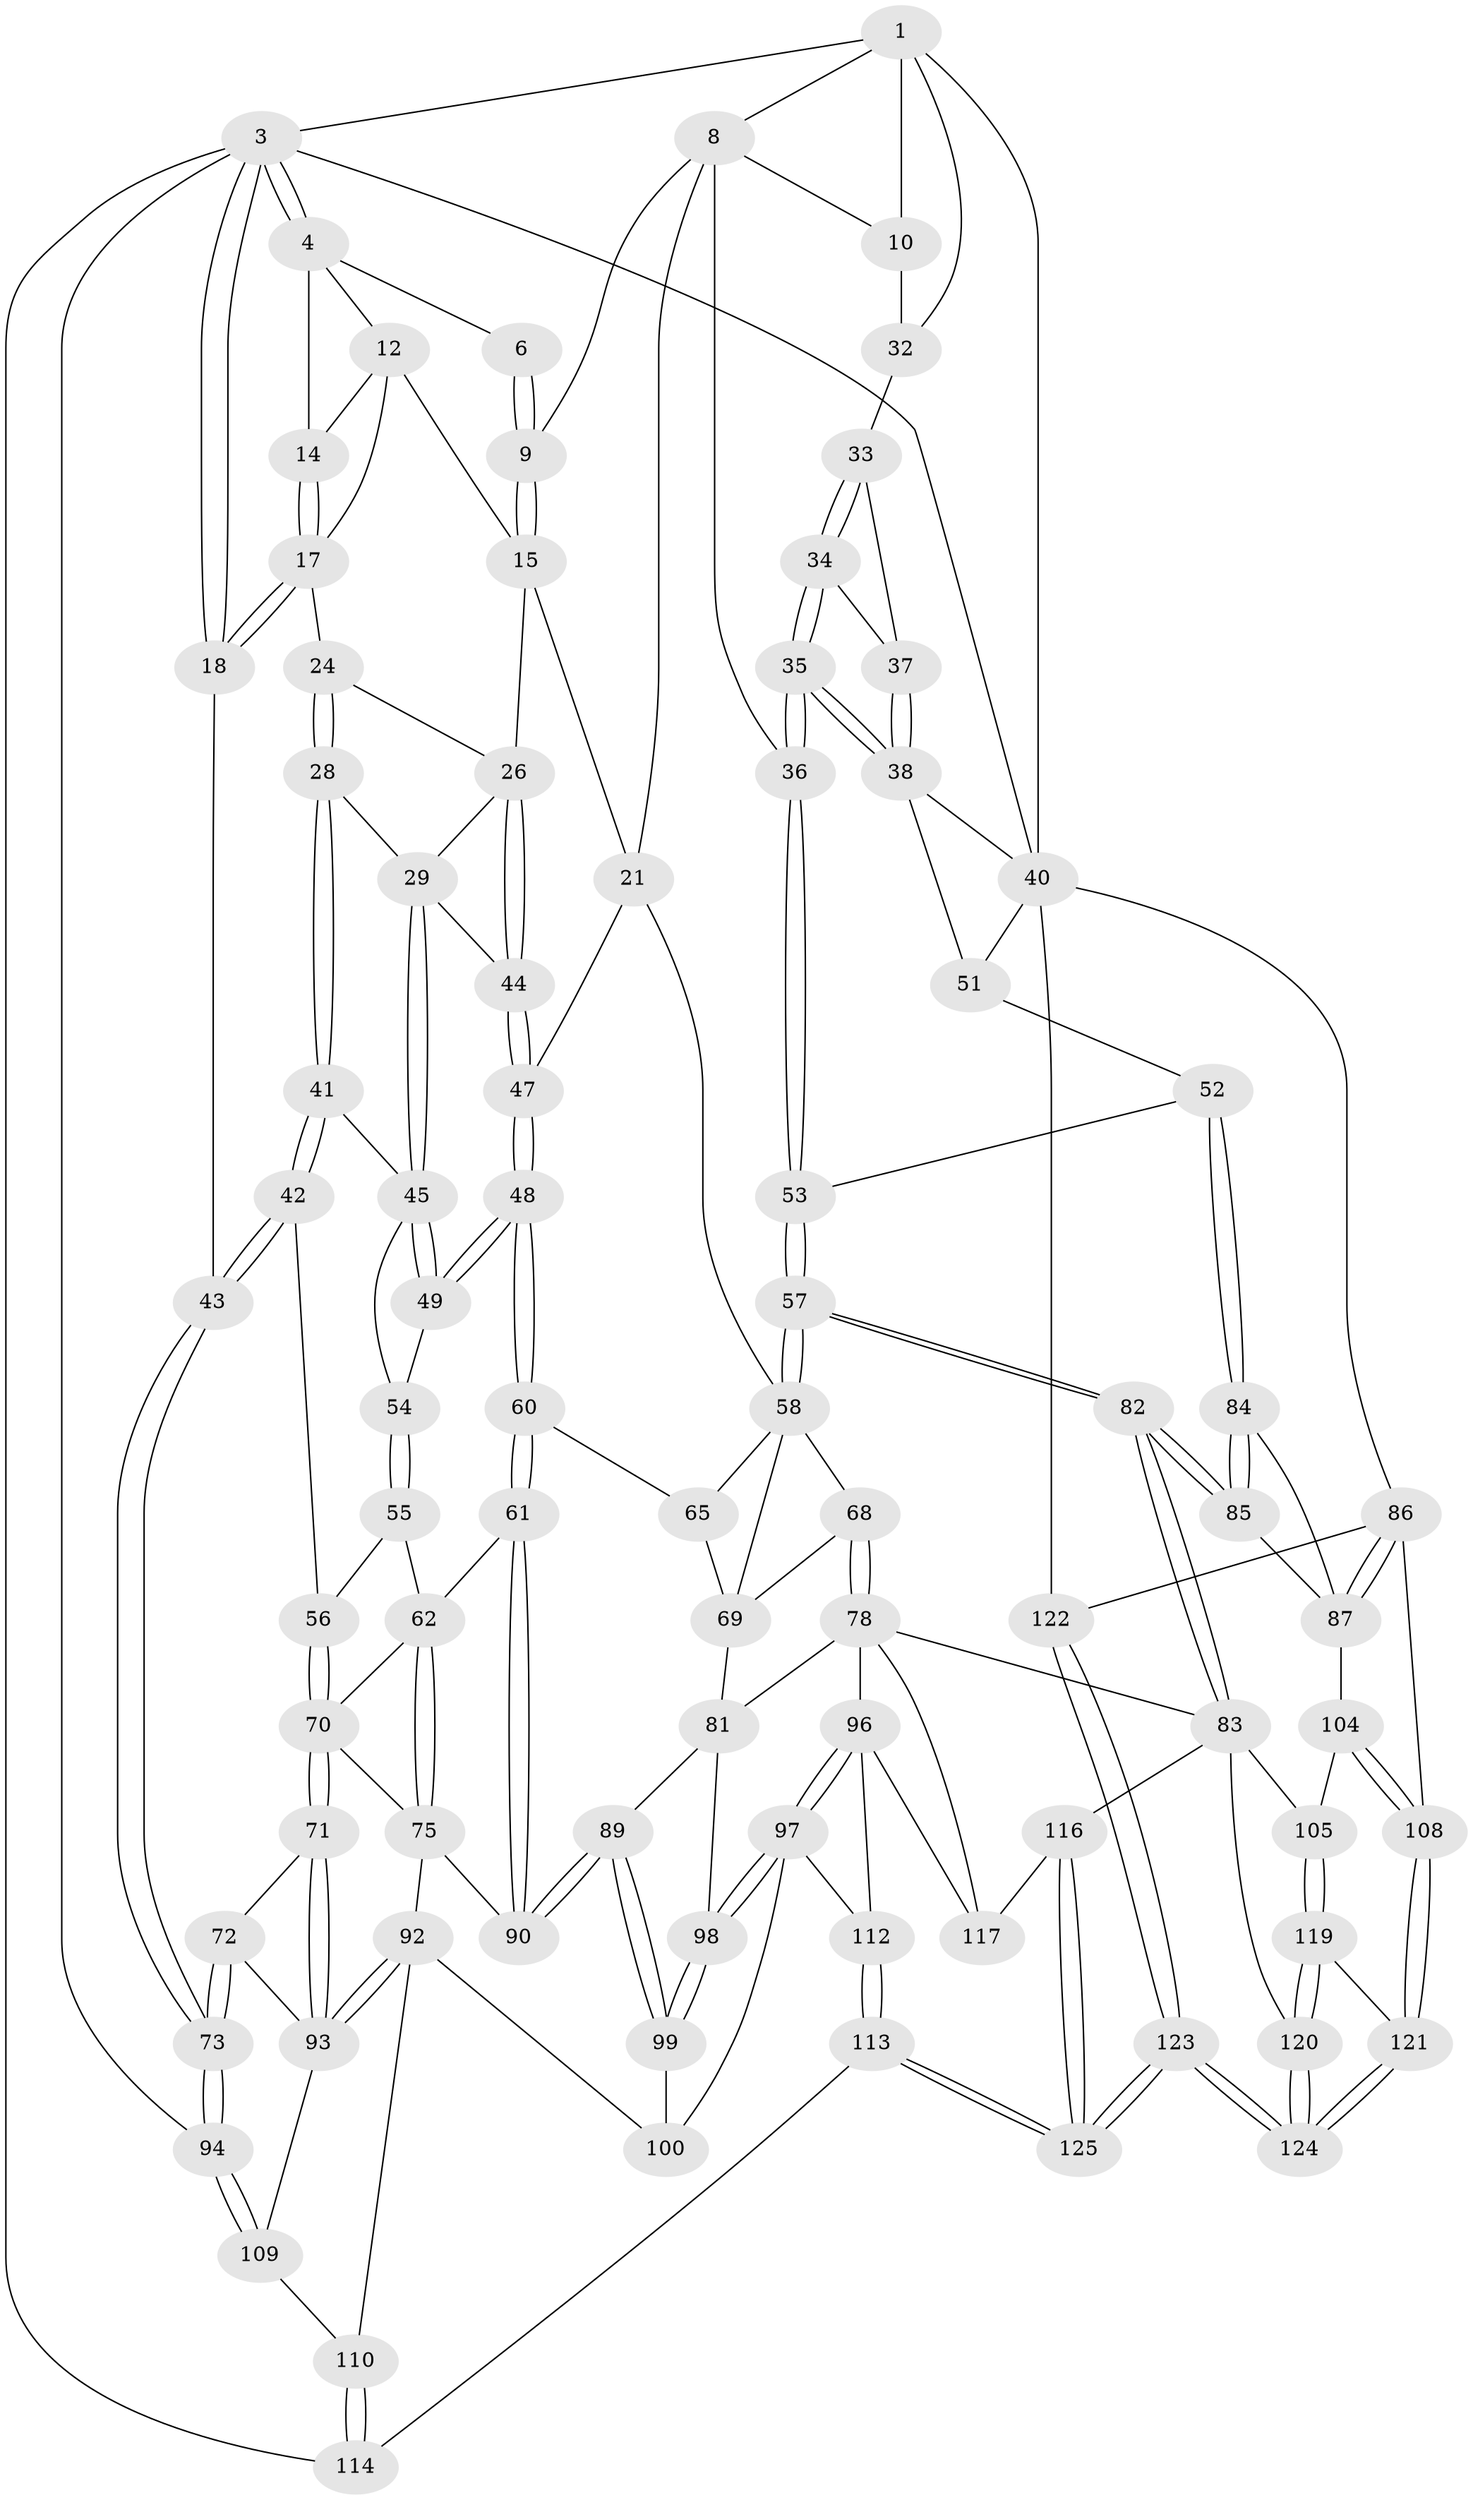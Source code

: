 // original degree distribution, {3: 0.024, 5: 0.504, 6: 0.232, 4: 0.24}
// Generated by graph-tools (version 1.1) at 2025/21/03/04/25 18:21:21]
// undirected, 87 vertices, 210 edges
graph export_dot {
graph [start="1"]
  node [color=gray90,style=filled];
  1 [pos="+0.5823297407606663+0",super="+2+7"];
  3 [pos="+0+0",super="+95"];
  4 [pos="+0.06930440097184586+0",super="+5"];
  6 [pos="+0.5098120564092281+0"];
  8 [pos="+0.5976361751744311+0.08241169110371425",super="+19"];
  9 [pos="+0.4759035296533425+0.10361801079406155"];
  10 [pos="+0.7399809032056192+0.17201683301755324",super="+11"];
  12 [pos="+0.2849976513157558+0.051234955575607824",super="+13"];
  14 [pos="+0.08077937472185241+0"];
  15 [pos="+0.4454551378241656+0.16478535020382742",super="+16+22"];
  17 [pos="+0+0.2153883243692548",super="+23"];
  18 [pos="+0+0.27043371209064543"];
  21 [pos="+0.5750148355527789+0.3136609563431179",super="+50"];
  24 [pos="+0.16207971083302997+0.24391346404571884",super="+25"];
  26 [pos="+0.3607156384692397+0.32286949065582643",super="+27"];
  28 [pos="+0.17349077112077488+0.2801544213375643"];
  29 [pos="+0.1863250743809566+0.29163199427969655",super="+30"];
  32 [pos="+0.8458344329265598+0.14684660676851014"];
  33 [pos="+0.8529454516502215+0.19825092593278937"];
  34 [pos="+0.8291837608024335+0.36632228946790707"];
  35 [pos="+0.8208604671362613+0.3907316896921887"];
  36 [pos="+0.7871699003737536+0.41545167385801574"];
  37 [pos="+0.8945984208380918+0.3038296701114949"];
  38 [pos="+0.9534995139518527+0.3693936647879762",super="+39"];
  40 [pos="+1+0.29805327487650374",super="+66"];
  41 [pos="+0.09783236805090438+0.3630334412517162"];
  42 [pos="+0+0.3927757294435004"];
  43 [pos="+0+0.36556659964821325"];
  44 [pos="+0.31142619009682737+0.38138297743981286"];
  45 [pos="+0.18971020898101026+0.3603353357701365",super="+46"];
  47 [pos="+0.32010687713072655+0.4402980023728767"];
  48 [pos="+0.31284471573341177+0.4598574628752596"];
  49 [pos="+0.1986860643380363+0.433091232721514"];
  51 [pos="+0.9135022831324147+0.4866942484127246"];
  52 [pos="+0.8060883628892331+0.49857571691824537"];
  53 [pos="+0.8030850400047213+0.49418059917819057"];
  54 [pos="+0.14382402416976384+0.46875381909754976"];
  55 [pos="+0.13190883469932463+0.4915911221726431"];
  56 [pos="+0.12127731829764678+0.49884477434990704"];
  57 [pos="+0.6206558284695024+0.5250022739395843"];
  58 [pos="+0.5561664266556899+0.4301865241985477",super="+59"];
  60 [pos="+0.3198876881442973+0.5159948600619192"];
  61 [pos="+0.3125725340018019+0.5262313884555426"];
  62 [pos="+0.24500361313578492+0.5393950251549389",super="+63"];
  65 [pos="+0.3597722184323905+0.525211621438176"];
  68 [pos="+0.4956294290085907+0.567098880251618"];
  69 [pos="+0.47486076118458975+0.5731497028013798",super="+77"];
  70 [pos="+0.097311802215459+0.5470862447274025",super="+74"];
  71 [pos="+0.09085103326241861+0.5529683940228948"];
  72 [pos="+0+0.6012377755213113"];
  73 [pos="+0+0.6254502966737567"];
  75 [pos="+0.1935145669403306+0.604673562074265",super="+91"];
  78 [pos="+0.6005633310488766+0.7104136993272502",super="+79"];
  81 [pos="+0.43371239152860214+0.6368463810421151",super="+88"];
  82 [pos="+0.6351266878828535+0.6890719427789"];
  83 [pos="+0.6262628591069653+0.7011250762228656",super="+106"];
  84 [pos="+0.8063661569643309+0.5073534540698962"];
  85 [pos="+0.7462485558595519+0.6476751323737955"];
  86 [pos="+1+0.6762852852928185",super="+107"];
  87 [pos="+0.9258239157681315+0.6364120590988757",super="+102"];
  89 [pos="+0.30971230096679625+0.6545656258757994"];
  90 [pos="+0.3071565960435342+0.6313280839112909"];
  92 [pos="+0.17105900484394898+0.696582295971971",super="+101"];
  93 [pos="+0.16392215280741326+0.6954261861619163",super="+103"];
  94 [pos="+0+0.8107428718619097"];
  96 [pos="+0.44585186688854545+0.776596012274059",super="+118"];
  97 [pos="+0.4445241301115985+0.7757324078545067",super="+111"];
  98 [pos="+0.4312277671457788+0.764851057301753"];
  99 [pos="+0.2899227763401212+0.6933157793420481"];
  100 [pos="+0.25308843667618686+0.7279645322379575"];
  104 [pos="+0.8536461484700442+0.8026743004990031"];
  105 [pos="+0.7788223332503493+0.808378557424007"];
  108 [pos="+0.8554852740738993+0.8036208080827046"];
  109 [pos="+0.023557669623892576+0.7903493964250917"];
  110 [pos="+0.1444839007509048+0.8461213874021422"];
  112 [pos="+0.3459548090142633+0.9921996850780799"];
  113 [pos="+0.28653348038701815+1"];
  114 [pos="+0.26971144790398494+1"];
  116 [pos="+0.6545518815973844+0.9564307846618934"];
  117 [pos="+0.5746079087977984+0.8783976474763567"];
  119 [pos="+0.759893505396011+0.8742720755416291"];
  120 [pos="+0.7425781229008753+0.9030141260923511"];
  121 [pos="+0.82776146425914+0.889499124700081"];
  122 [pos="+1+1"];
  123 [pos="+1+1"];
  124 [pos="+0.8196931235804051+0.9406977694108372"];
  125 [pos="+0.6593045038295738+1"];
  1 -- 32;
  1 -- 3;
  1 -- 40 [weight=2];
  1 -- 8;
  1 -- 10 [weight=2];
  3 -- 4;
  3 -- 4;
  3 -- 18;
  3 -- 18;
  3 -- 114;
  3 -- 94;
  3 -- 40;
  4 -- 14;
  4 -- 12;
  4 -- 6;
  6 -- 9;
  6 -- 9;
  8 -- 9;
  8 -- 10;
  8 -- 36;
  8 -- 21;
  9 -- 15;
  9 -- 15;
  10 -- 32;
  12 -- 15;
  12 -- 17;
  12 -- 14;
  14 -- 17;
  14 -- 17;
  15 -- 26;
  15 -- 21;
  17 -- 18;
  17 -- 18;
  17 -- 24;
  18 -- 43;
  21 -- 47;
  21 -- 58;
  24 -- 28;
  24 -- 28;
  24 -- 26;
  26 -- 44;
  26 -- 44;
  26 -- 29;
  28 -- 29;
  28 -- 41;
  28 -- 41;
  29 -- 45;
  29 -- 45;
  29 -- 44;
  32 -- 33;
  33 -- 34;
  33 -- 34;
  33 -- 37;
  34 -- 35;
  34 -- 35;
  34 -- 37;
  35 -- 36;
  35 -- 36;
  35 -- 38;
  35 -- 38;
  36 -- 53;
  36 -- 53;
  37 -- 38;
  37 -- 38;
  38 -- 40;
  38 -- 51;
  40 -- 51;
  40 -- 86;
  40 -- 122;
  41 -- 42;
  41 -- 42;
  41 -- 45;
  42 -- 43;
  42 -- 43;
  42 -- 56;
  43 -- 73;
  43 -- 73;
  44 -- 47;
  44 -- 47;
  45 -- 49;
  45 -- 49;
  45 -- 54;
  47 -- 48;
  47 -- 48;
  48 -- 49;
  48 -- 49;
  48 -- 60;
  48 -- 60;
  49 -- 54;
  51 -- 52;
  52 -- 53;
  52 -- 84;
  52 -- 84;
  53 -- 57;
  53 -- 57;
  54 -- 55;
  54 -- 55;
  55 -- 56;
  55 -- 62;
  56 -- 70;
  56 -- 70;
  57 -- 58;
  57 -- 58;
  57 -- 82;
  57 -- 82;
  58 -- 68;
  58 -- 65;
  58 -- 69;
  60 -- 61;
  60 -- 61;
  60 -- 65;
  61 -- 62;
  61 -- 90;
  61 -- 90;
  62 -- 75;
  62 -- 75;
  62 -- 70;
  65 -- 69;
  68 -- 69;
  68 -- 78;
  68 -- 78;
  69 -- 81;
  70 -- 71;
  70 -- 71;
  70 -- 75;
  71 -- 72;
  71 -- 93;
  71 -- 93;
  72 -- 73;
  72 -- 73;
  72 -- 93;
  73 -- 94;
  73 -- 94;
  75 -- 90;
  75 -- 92;
  78 -- 83;
  78 -- 96;
  78 -- 81;
  78 -- 117;
  81 -- 89;
  81 -- 98;
  82 -- 83;
  82 -- 83;
  82 -- 85;
  82 -- 85;
  83 -- 120;
  83 -- 105;
  83 -- 116;
  84 -- 85;
  84 -- 85;
  84 -- 87;
  85 -- 87;
  86 -- 87;
  86 -- 87;
  86 -- 122;
  86 -- 108;
  87 -- 104;
  89 -- 90;
  89 -- 90;
  89 -- 99;
  89 -- 99;
  92 -- 93;
  92 -- 93;
  92 -- 100;
  92 -- 110;
  93 -- 109;
  94 -- 109;
  94 -- 109;
  96 -- 97;
  96 -- 97;
  96 -- 112;
  96 -- 117;
  97 -- 98;
  97 -- 98;
  97 -- 112;
  97 -- 100;
  98 -- 99;
  98 -- 99;
  99 -- 100;
  104 -- 105;
  104 -- 108;
  104 -- 108;
  105 -- 119;
  105 -- 119;
  108 -- 121;
  108 -- 121;
  109 -- 110;
  110 -- 114;
  110 -- 114;
  112 -- 113;
  112 -- 113;
  113 -- 114;
  113 -- 125;
  113 -- 125;
  116 -- 117;
  116 -- 125;
  116 -- 125;
  119 -- 120;
  119 -- 120;
  119 -- 121;
  120 -- 124;
  120 -- 124;
  121 -- 124;
  121 -- 124;
  122 -- 123;
  122 -- 123;
  123 -- 124;
  123 -- 124;
  123 -- 125;
  123 -- 125;
}
